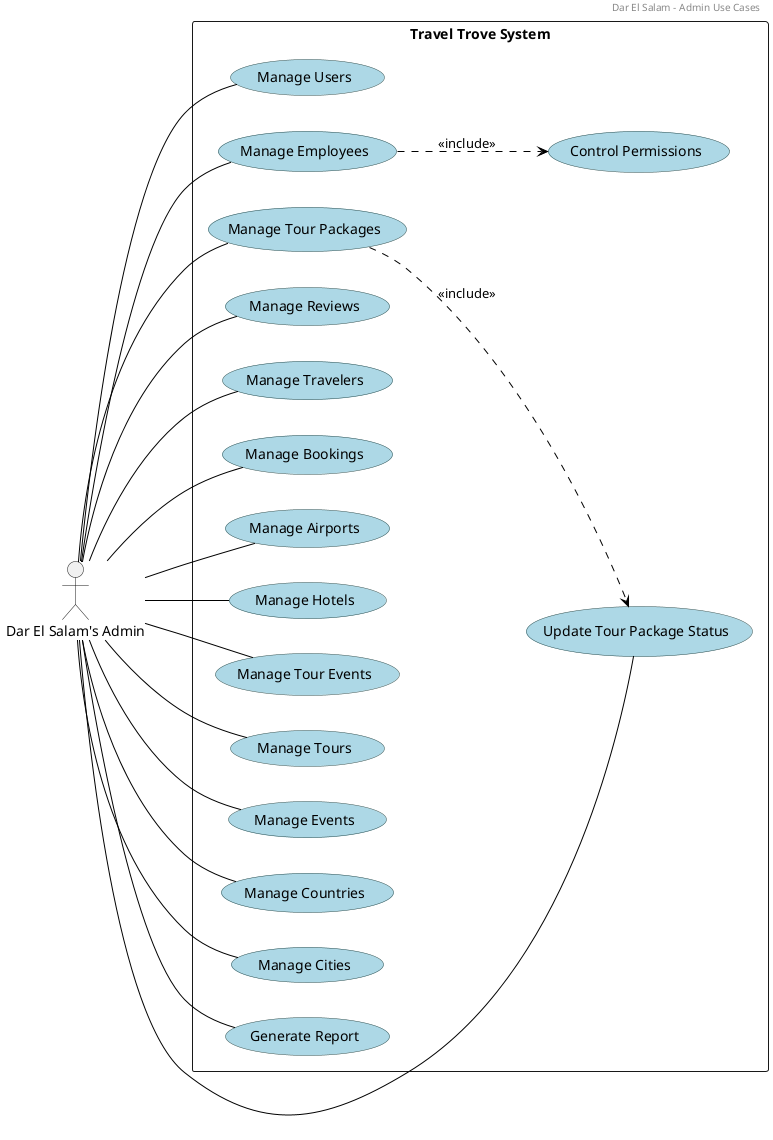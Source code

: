 @startuml
scale 1
left to right direction

header
Dar El Salam - Admin Use Cases
endheader

skinparam usecase {
    BackgroundColor lightblue
    BorderColor DarkSlateGray
    ArrowColor Black
}

actor "Dar El Salam's Admin" as Admin

rectangle "Travel Trove System" {

    ' User Management
    usecase "Manage Users"

    ' Employee Management
    usecase "Manage Employees"
    usecase "Control Permissions"

    ' Tour Package Management
    usecase "Manage Tour Packages"
    usecase "Update Tour Package Status"

    ' Reviews Management
    usecase "Manage Reviews"

    ' Traveler Management
    usecase "Manage Travelers"

    ' Booking Management
    usecase "Manage Bookings"

    ' Airports Management
    usecase "Manage Airports"

    ' Hotel Management
    usecase "Manage Hotels"

    ' Tour Events Management
    usecase "Manage Tour Events"

    ' Tours Management
    usecase "Manage Tours"

    ' Events Management
    usecase "Manage Events"

    ' Locations Management
    usecase "Manage Countries"
    usecase "Manage Cities"

    ' Report Management
    usecase "Generate Report"

}

' Relationships
Admin -- "Manage Users"

Admin -- "Manage Employees"
"Manage Employees" ..> "Control Permissions" : <<include>>

Admin -- "Manage Tour Packages"
Admin -- "Update Tour Package Status"
"Manage Tour Packages" ..> "Update Tour Package Status" : <<include>>

Admin -- "Manage Reviews"

Admin -- "Manage Travelers"

Admin -- "Manage Bookings"

Admin -- "Manage Airports"

Admin -- "Manage Hotels"

Admin -- "Manage Tour Events"

Admin -- "Manage Tours"

Admin -- "Manage Events"

Admin -- "Manage Countries"

Admin -- "Manage Cities"

Admin -- "Generate Report"

@enduml
